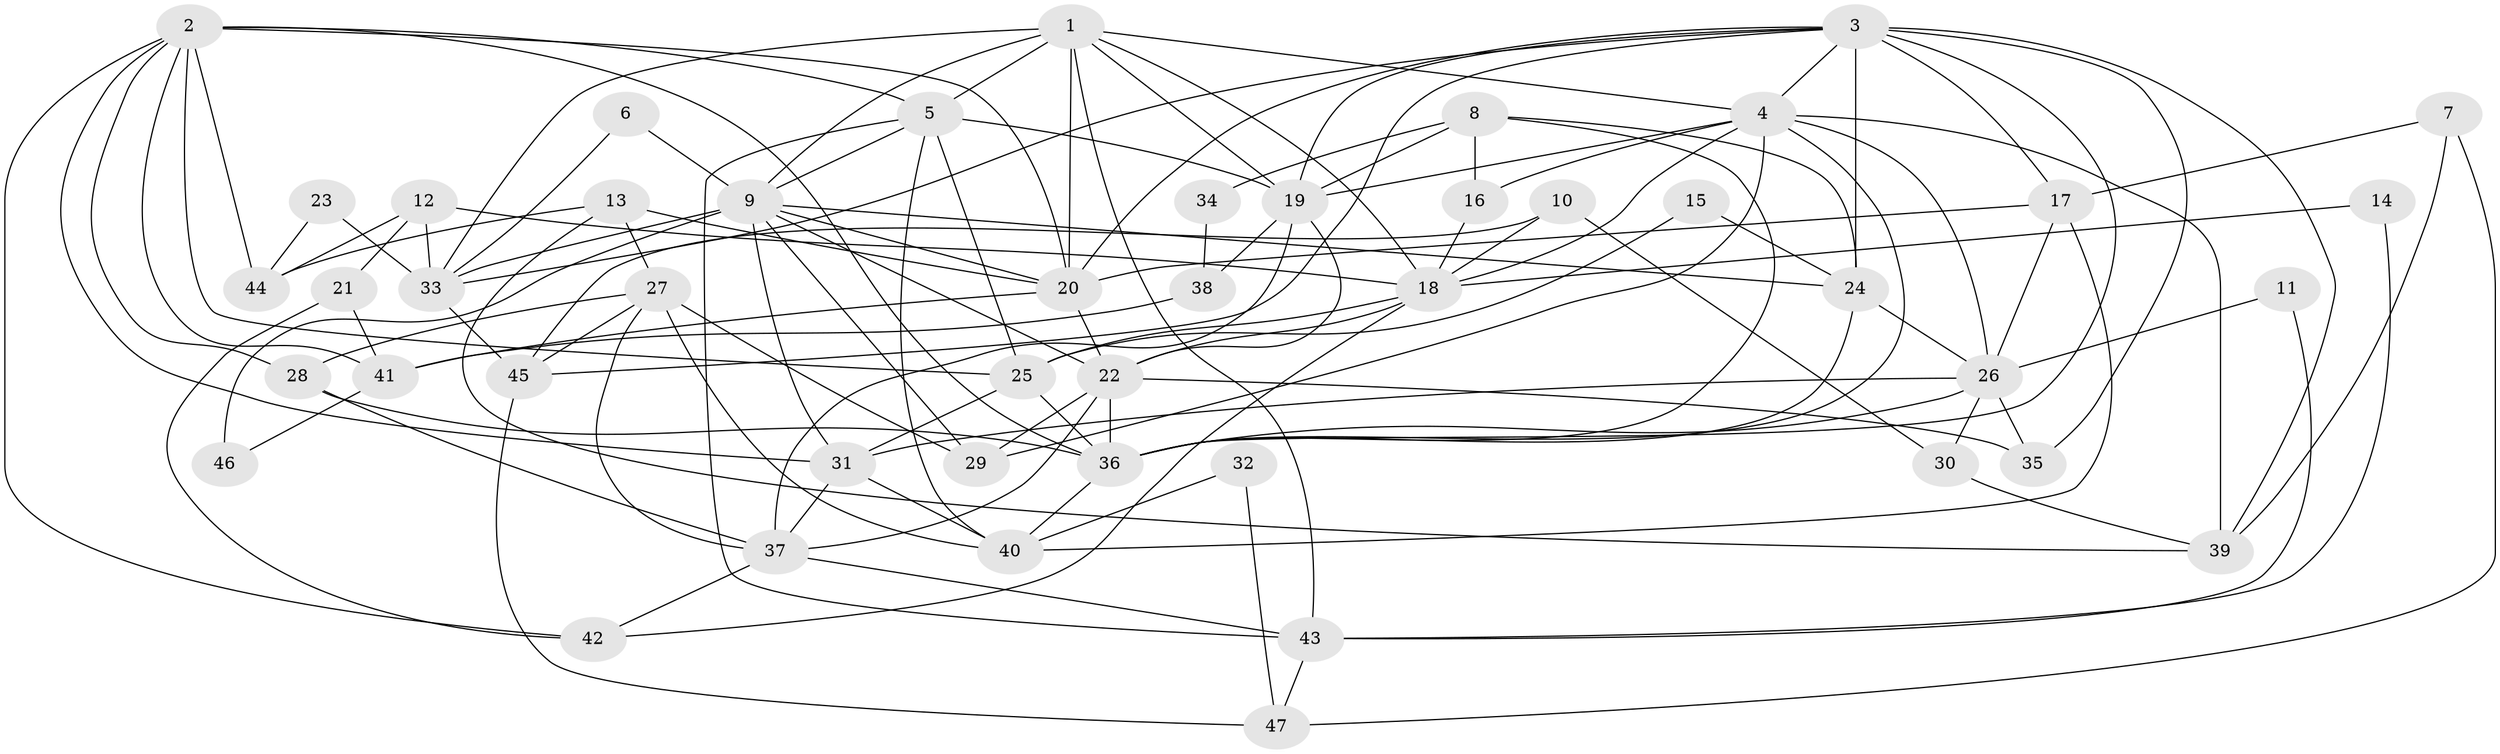 // original degree distribution, {6: 0.07526881720430108, 5: 0.24731182795698925, 4: 0.25806451612903225, 2: 0.10752688172043011, 3: 0.27956989247311825, 7: 0.03225806451612903}
// Generated by graph-tools (version 1.1) at 2025/51/03/04/25 22:51:09]
// undirected, 47 vertices, 122 edges
graph export_dot {
  node [color=gray90,style=filled];
  1;
  2;
  3;
  4;
  5;
  6;
  7;
  8;
  9;
  10;
  11;
  12;
  13;
  14;
  15;
  16;
  17;
  18;
  19;
  20;
  21;
  22;
  23;
  24;
  25;
  26;
  27;
  28;
  29;
  30;
  31;
  32;
  33;
  34;
  35;
  36;
  37;
  38;
  39;
  40;
  41;
  42;
  43;
  44;
  45;
  46;
  47;
  1 -- 4 [weight=1.0];
  1 -- 5 [weight=1.0];
  1 -- 9 [weight=1.0];
  1 -- 18 [weight=1.0];
  1 -- 19 [weight=1.0];
  1 -- 20 [weight=1.0];
  1 -- 33 [weight=1.0];
  1 -- 43 [weight=1.0];
  2 -- 5 [weight=1.0];
  2 -- 20 [weight=1.0];
  2 -- 25 [weight=1.0];
  2 -- 28 [weight=1.0];
  2 -- 31 [weight=2.0];
  2 -- 36 [weight=2.0];
  2 -- 41 [weight=1.0];
  2 -- 42 [weight=1.0];
  2 -- 44 [weight=1.0];
  3 -- 4 [weight=1.0];
  3 -- 17 [weight=1.0];
  3 -- 19 [weight=1.0];
  3 -- 20 [weight=1.0];
  3 -- 24 [weight=1.0];
  3 -- 33 [weight=1.0];
  3 -- 35 [weight=1.0];
  3 -- 36 [weight=1.0];
  3 -- 39 [weight=1.0];
  3 -- 45 [weight=1.0];
  4 -- 16 [weight=1.0];
  4 -- 18 [weight=1.0];
  4 -- 19 [weight=2.0];
  4 -- 26 [weight=1.0];
  4 -- 29 [weight=1.0];
  4 -- 36 [weight=1.0];
  4 -- 39 [weight=2.0];
  5 -- 9 [weight=1.0];
  5 -- 19 [weight=1.0];
  5 -- 25 [weight=1.0];
  5 -- 40 [weight=1.0];
  5 -- 43 [weight=1.0];
  6 -- 9 [weight=1.0];
  6 -- 33 [weight=1.0];
  7 -- 17 [weight=1.0];
  7 -- 39 [weight=1.0];
  7 -- 47 [weight=1.0];
  8 -- 16 [weight=1.0];
  8 -- 19 [weight=1.0];
  8 -- 24 [weight=1.0];
  8 -- 34 [weight=1.0];
  8 -- 36 [weight=1.0];
  9 -- 20 [weight=1.0];
  9 -- 22 [weight=3.0];
  9 -- 24 [weight=1.0];
  9 -- 29 [weight=1.0];
  9 -- 31 [weight=1.0];
  9 -- 33 [weight=1.0];
  9 -- 46 [weight=1.0];
  10 -- 18 [weight=1.0];
  10 -- 30 [weight=1.0];
  10 -- 45 [weight=1.0];
  11 -- 26 [weight=1.0];
  11 -- 43 [weight=1.0];
  12 -- 18 [weight=1.0];
  12 -- 21 [weight=1.0];
  12 -- 33 [weight=1.0];
  12 -- 44 [weight=1.0];
  13 -- 20 [weight=1.0];
  13 -- 27 [weight=1.0];
  13 -- 39 [weight=1.0];
  13 -- 44 [weight=1.0];
  14 -- 18 [weight=1.0];
  14 -- 43 [weight=1.0];
  15 -- 24 [weight=1.0];
  15 -- 25 [weight=1.0];
  16 -- 18 [weight=1.0];
  17 -- 20 [weight=1.0];
  17 -- 26 [weight=1.0];
  17 -- 40 [weight=1.0];
  18 -- 22 [weight=1.0];
  18 -- 25 [weight=1.0];
  18 -- 42 [weight=1.0];
  19 -- 22 [weight=2.0];
  19 -- 37 [weight=2.0];
  19 -- 38 [weight=1.0];
  20 -- 22 [weight=1.0];
  20 -- 41 [weight=1.0];
  21 -- 41 [weight=1.0];
  21 -- 42 [weight=1.0];
  22 -- 29 [weight=1.0];
  22 -- 35 [weight=1.0];
  22 -- 36 [weight=2.0];
  22 -- 37 [weight=1.0];
  23 -- 33 [weight=1.0];
  23 -- 44 [weight=1.0];
  24 -- 26 [weight=1.0];
  24 -- 36 [weight=1.0];
  25 -- 31 [weight=3.0];
  25 -- 36 [weight=1.0];
  26 -- 30 [weight=1.0];
  26 -- 31 [weight=1.0];
  26 -- 35 [weight=1.0];
  26 -- 36 [weight=1.0];
  27 -- 28 [weight=1.0];
  27 -- 29 [weight=1.0];
  27 -- 37 [weight=1.0];
  27 -- 40 [weight=1.0];
  27 -- 45 [weight=1.0];
  28 -- 36 [weight=1.0];
  28 -- 37 [weight=2.0];
  30 -- 39 [weight=1.0];
  31 -- 37 [weight=1.0];
  31 -- 40 [weight=1.0];
  32 -- 40 [weight=1.0];
  32 -- 47 [weight=1.0];
  33 -- 45 [weight=1.0];
  34 -- 38 [weight=1.0];
  36 -- 40 [weight=1.0];
  37 -- 42 [weight=1.0];
  37 -- 43 [weight=1.0];
  38 -- 41 [weight=1.0];
  41 -- 46 [weight=1.0];
  43 -- 47 [weight=1.0];
  45 -- 47 [weight=1.0];
}
